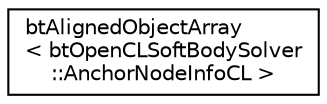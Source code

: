 digraph "Graphical Class Hierarchy"
{
  edge [fontname="Helvetica",fontsize="10",labelfontname="Helvetica",labelfontsize="10"];
  node [fontname="Helvetica",fontsize="10",shape=record];
  rankdir="LR";
  Node1 [label="btAlignedObjectArray\l\< btOpenCLSoftBodySolver\l::AnchorNodeInfoCL \>",height=0.2,width=0.4,color="black", fillcolor="white", style="filled",URL="$classbt_aligned_object_array.html"];
}

